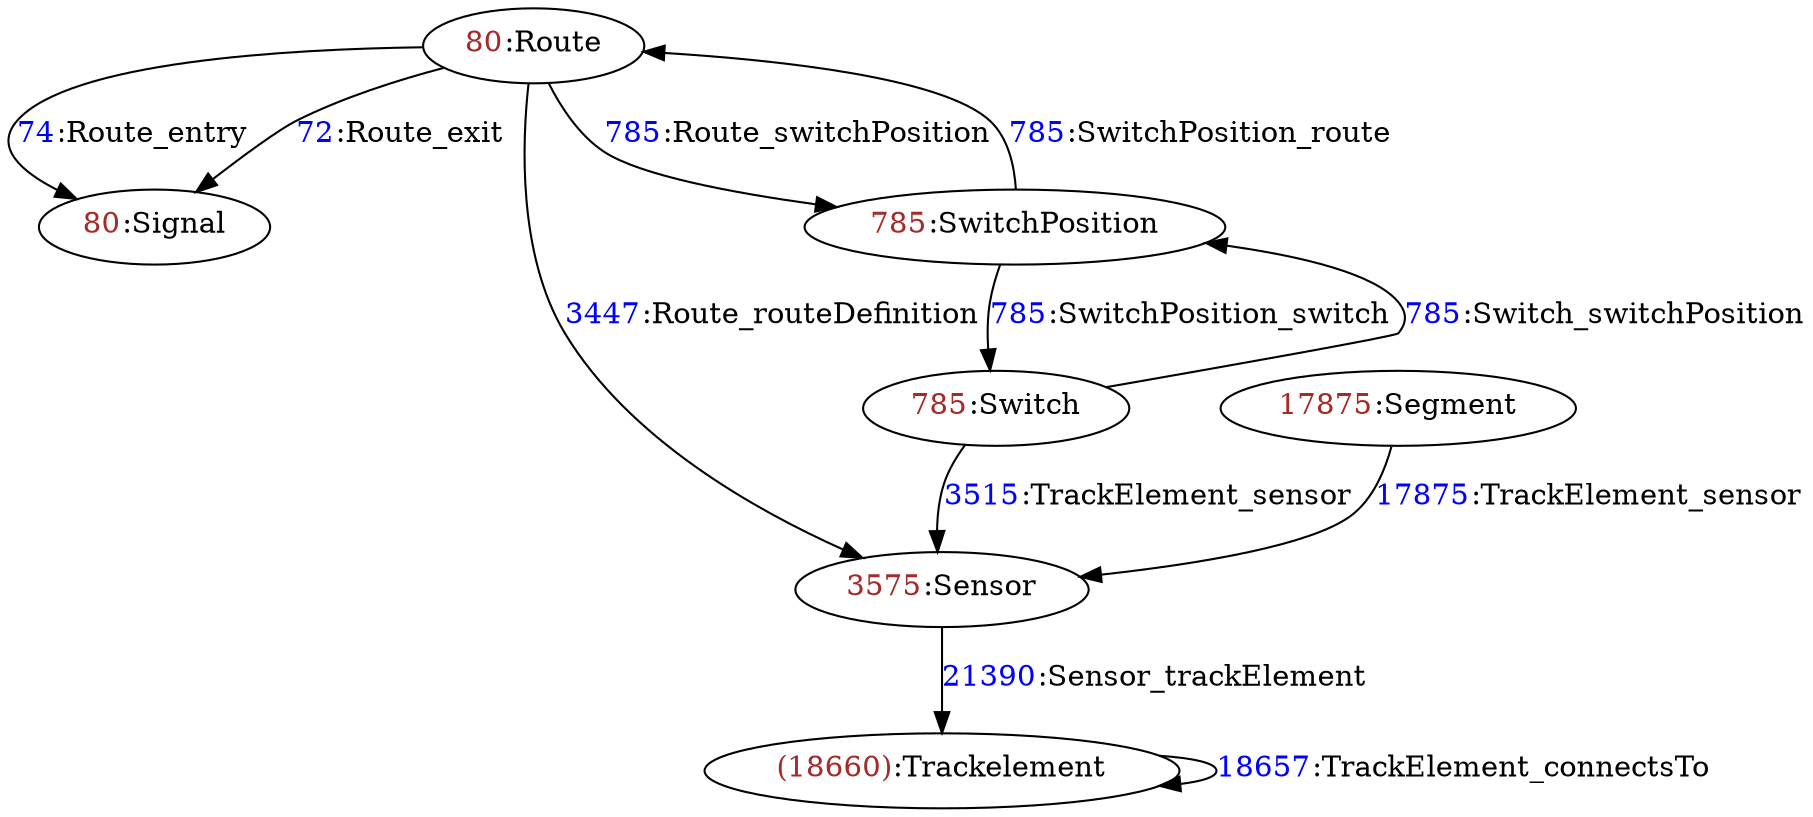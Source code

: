 digraph instanceCard {
"80:Signal" [label=<<FONT color="brown">80</FONT>:Signal>]
"80:Route" [label=<<FONT color="brown">80</FONT>:Route>]
"3575:Sensor" [label=<<FONT color="brown">3575</FONT>:Sensor>]
"(18660):Trackelement" [label=<<FONT color="brown">(18660)</FONT>:Trackelement>]
"17875:Segment" [label=<<FONT color="brown">17875</FONT>:Segment>]
"785:Switch" [label=<<FONT color="brown">785</FONT>:Switch>]
"785:SwitchPosition" [label=<<FONT color="brown">785</FONT>:SwitchPosition>]
"80:Route"->"80:Signal"[label=<<FONT color="blue">74</FONT>:Route_entry>]
"80:Route"->"80:Signal"[label=<<FONT color="blue">72</FONT>:Route_exit>]
"80:Route"->"3575:Sensor"[label=<<FONT color="blue">3447</FONT>:Route_routeDefinition>]
"80:Route"->"785:SwitchPosition"[label=<<FONT color="blue">785</FONT>:Route_switchPosition>]
"3575:Sensor"->"(18660):Trackelement"[label=<<FONT color="blue">21390</FONT>:Sensor_trackElement>]
"(18660):Trackelement"->"(18660):Trackelement"[label=<<FONT color="blue">18657</FONT>:TrackElement_connectsTo>]
"17875:Segment"->"3575:Sensor"[label=<<FONT color="blue">17875</FONT>:TrackElement_sensor>]
"785:Switch"->"3575:Sensor"[label=<<FONT color="blue">3515</FONT>:TrackElement_sensor>]
"785:Switch"->"785:SwitchPosition"[label=<<FONT color="blue">785</FONT>:Switch_switchPosition>]
"785:SwitchPosition"->"785:Switch"[label=<<FONT color="blue">785</FONT>:SwitchPosition_switch>]
"785:SwitchPosition"->"80:Route"[label=<<FONT color="blue">785</FONT>:SwitchPosition_route>]
}